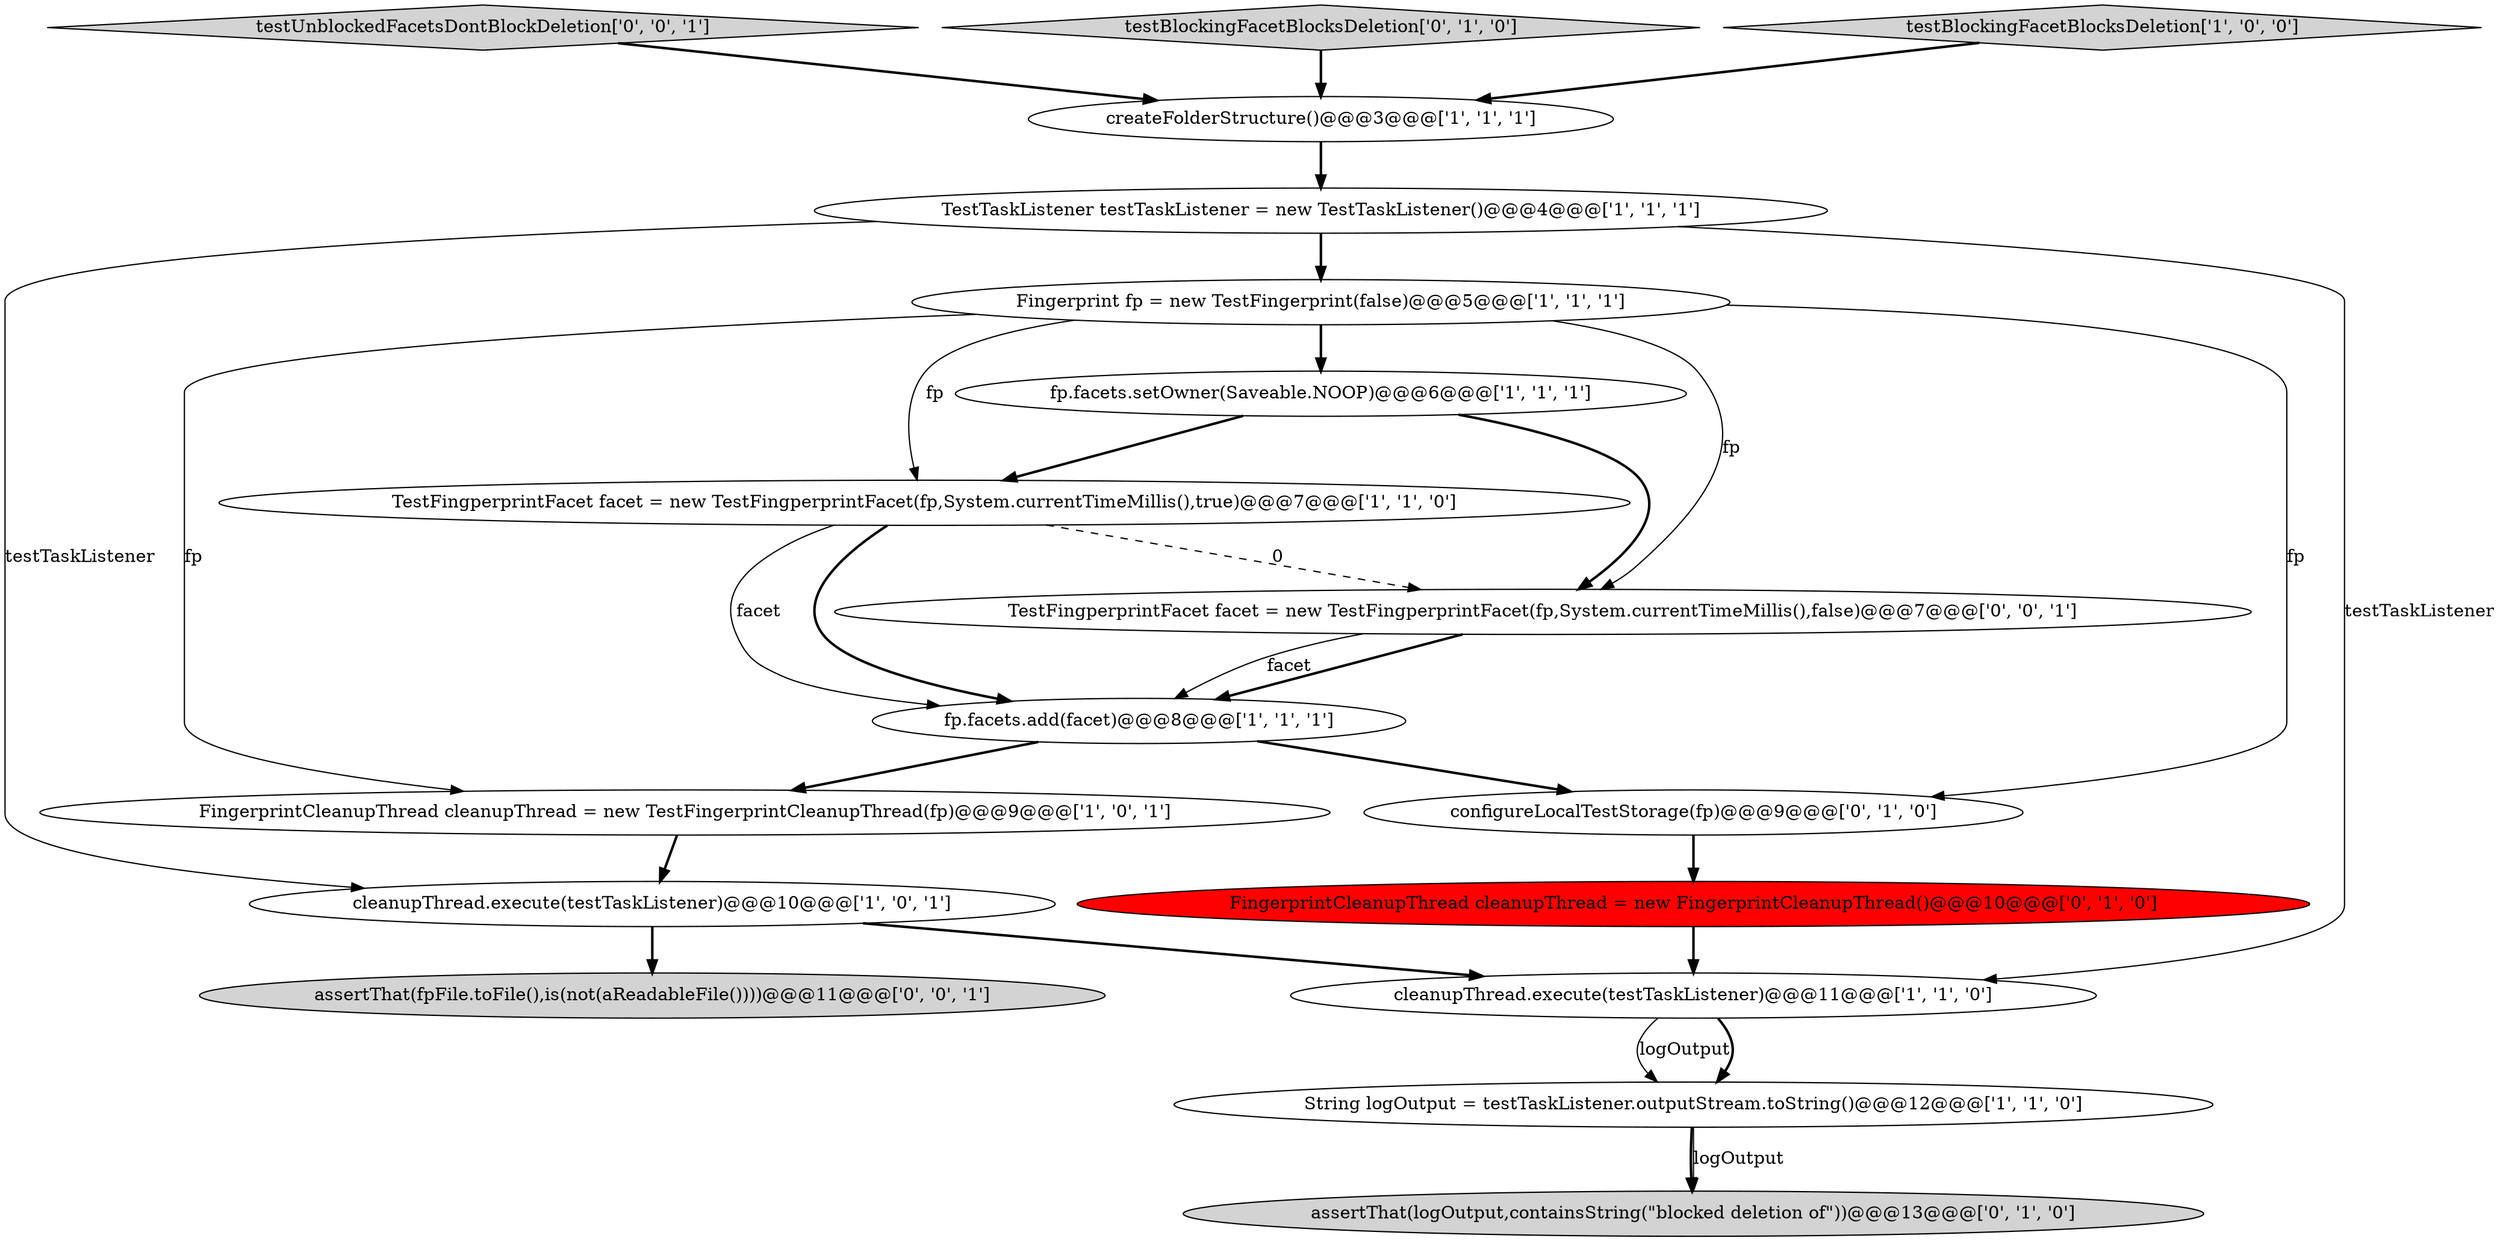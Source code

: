 digraph {
7 [style = filled, label = "String logOutput = testTaskListener.outputStream.toString()@@@12@@@['1', '1', '0']", fillcolor = white, shape = ellipse image = "AAA0AAABBB1BBB"];
4 [style = filled, label = "Fingerprint fp = new TestFingerprint(false)@@@5@@@['1', '1', '1']", fillcolor = white, shape = ellipse image = "AAA0AAABBB1BBB"];
9 [style = filled, label = "cleanupThread.execute(testTaskListener)@@@11@@@['1', '1', '0']", fillcolor = white, shape = ellipse image = "AAA0AAABBB1BBB"];
11 [style = filled, label = "configureLocalTestStorage(fp)@@@9@@@['0', '1', '0']", fillcolor = white, shape = ellipse image = "AAA0AAABBB2BBB"];
17 [style = filled, label = "TestFingperprintFacet facet = new TestFingperprintFacet(fp,System.currentTimeMillis(),false)@@@7@@@['0', '0', '1']", fillcolor = white, shape = ellipse image = "AAA0AAABBB3BBB"];
1 [style = filled, label = "FingerprintCleanupThread cleanupThread = new TestFingerprintCleanupThread(fp)@@@9@@@['1', '0', '1']", fillcolor = white, shape = ellipse image = "AAA0AAABBB1BBB"];
16 [style = filled, label = "testUnblockedFacetsDontBlockDeletion['0', '0', '1']", fillcolor = lightgray, shape = diamond image = "AAA0AAABBB3BBB"];
15 [style = filled, label = "assertThat(fpFile.toFile(),is(not(aReadableFile())))@@@11@@@['0', '0', '1']", fillcolor = lightgray, shape = ellipse image = "AAA0AAABBB3BBB"];
12 [style = filled, label = "FingerprintCleanupThread cleanupThread = new FingerprintCleanupThread()@@@10@@@['0', '1', '0']", fillcolor = red, shape = ellipse image = "AAA1AAABBB2BBB"];
13 [style = filled, label = "assertThat(logOutput,containsString(\"blocked deletion of\"))@@@13@@@['0', '1', '0']", fillcolor = lightgray, shape = ellipse image = "AAA0AAABBB2BBB"];
14 [style = filled, label = "testBlockingFacetBlocksDeletion['0', '1', '0']", fillcolor = lightgray, shape = diamond image = "AAA0AAABBB2BBB"];
0 [style = filled, label = "testBlockingFacetBlocksDeletion['1', '0', '0']", fillcolor = lightgray, shape = diamond image = "AAA0AAABBB1BBB"];
6 [style = filled, label = "createFolderStructure()@@@3@@@['1', '1', '1']", fillcolor = white, shape = ellipse image = "AAA0AAABBB1BBB"];
10 [style = filled, label = "TestTaskListener testTaskListener = new TestTaskListener()@@@4@@@['1', '1', '1']", fillcolor = white, shape = ellipse image = "AAA0AAABBB1BBB"];
2 [style = filled, label = "cleanupThread.execute(testTaskListener)@@@10@@@['1', '0', '1']", fillcolor = white, shape = ellipse image = "AAA0AAABBB1BBB"];
8 [style = filled, label = "TestFingperprintFacet facet = new TestFingperprintFacet(fp,System.currentTimeMillis(),true)@@@7@@@['1', '1', '0']", fillcolor = white, shape = ellipse image = "AAA0AAABBB1BBB"];
5 [style = filled, label = "fp.facets.add(facet)@@@8@@@['1', '1', '1']", fillcolor = white, shape = ellipse image = "AAA0AAABBB1BBB"];
3 [style = filled, label = "fp.facets.setOwner(Saveable.NOOP)@@@6@@@['1', '1', '1']", fillcolor = white, shape = ellipse image = "AAA0AAABBB1BBB"];
7->13 [style = bold, label=""];
10->9 [style = solid, label="testTaskListener"];
4->3 [style = bold, label=""];
4->1 [style = solid, label="fp"];
17->5 [style = bold, label=""];
0->6 [style = bold, label=""];
10->2 [style = solid, label="testTaskListener"];
16->6 [style = bold, label=""];
9->7 [style = solid, label="logOutput"];
11->12 [style = bold, label=""];
2->9 [style = bold, label=""];
9->7 [style = bold, label=""];
12->9 [style = bold, label=""];
5->1 [style = bold, label=""];
4->17 [style = solid, label="fp"];
8->5 [style = solid, label="facet"];
7->13 [style = solid, label="logOutput"];
8->5 [style = bold, label=""];
4->8 [style = solid, label="fp"];
3->8 [style = bold, label=""];
6->10 [style = bold, label=""];
17->5 [style = solid, label="facet"];
2->15 [style = bold, label=""];
10->4 [style = bold, label=""];
8->17 [style = dashed, label="0"];
3->17 [style = bold, label=""];
1->2 [style = bold, label=""];
5->11 [style = bold, label=""];
14->6 [style = bold, label=""];
4->11 [style = solid, label="fp"];
}
